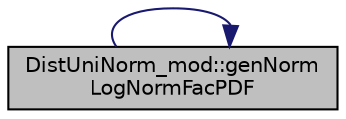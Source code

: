 digraph "DistUniNorm_mod::genNormLogNormFacPDF"
{
 // LATEX_PDF_SIZE
  edge [fontname="Helvetica",fontsize="10",labelfontname="Helvetica",labelfontsize="10"];
  node [fontname="Helvetica",fontsize="10",shape=record];
  rankdir="LR";
  Node1 [label="DistUniNorm_mod::genNorm\lLogNormFacPDF",height=0.2,width=0.4,color="black", fillcolor="grey75", style="filled", fontcolor="black",tooltip="Generate the natural logarithm of the normalization factor of the Probability Density Function (PDF) ..."];
  Node1 -> Node1 [color="midnightblue",fontsize="10",style="solid",fontname="Helvetica"];
}
